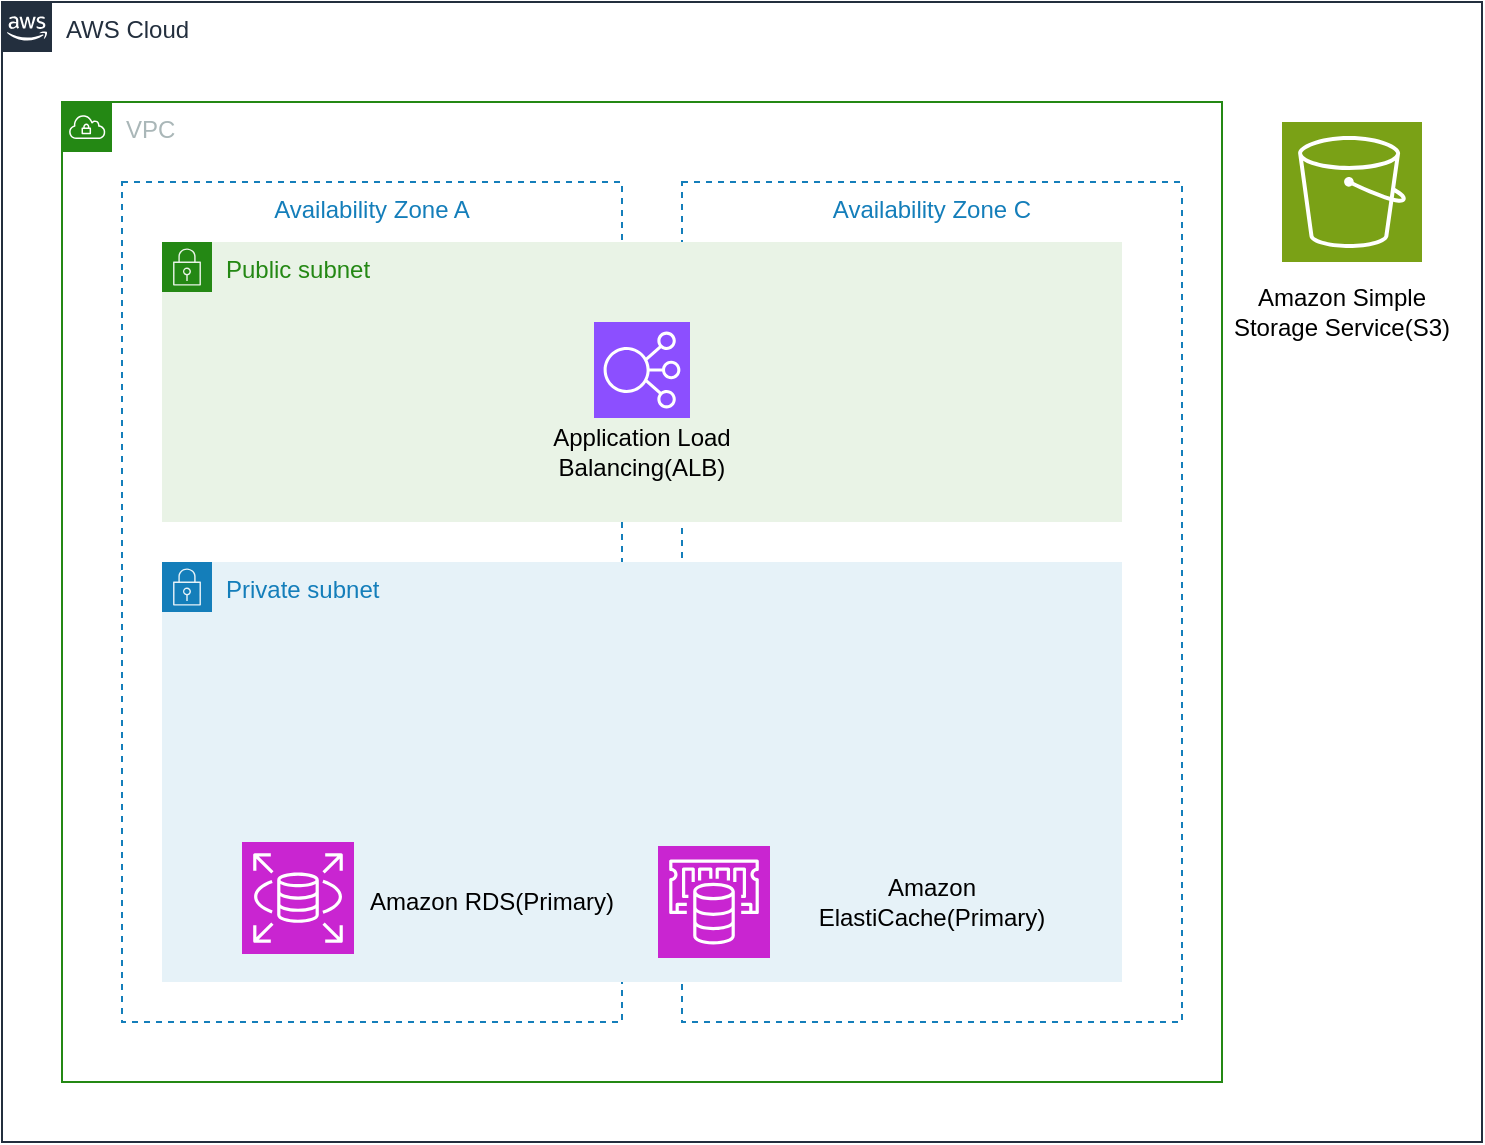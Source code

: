 <mxfile version="22.0.8" type="github">
  <diagram name="ページ1" id="VxB_GVobbM8i8LAS6BF4">
    <mxGraphModel dx="1364" dy="803" grid="1" gridSize="10" guides="1" tooltips="1" connect="1" arrows="1" fold="1" page="1" pageScale="1" pageWidth="827" pageHeight="1169" math="0" shadow="0">
      <root>
        <mxCell id="0" />
        <mxCell id="1" style="locked=1;" parent="0" />
        <mxCell id="681i_KaweEwo4j3Ua619-20" value="" style="fillColor=#dae8fc;strokeColor=#6c8ebf;dashed=1;verticalAlign=top;fontStyle=0;whiteSpace=wrap;html=1;" vertex="1" parent="1">
          <mxGeometry x="140" y="500" width="430" height="60" as="geometry" />
        </mxCell>
        <mxCell id="681i_KaweEwo4j3Ua619-1" value="AWS Cloud" style="points=[[0,0],[0.25,0],[0.5,0],[0.75,0],[1,0],[1,0.25],[1,0.5],[1,0.75],[1,1],[0.75,1],[0.5,1],[0.25,1],[0,1],[0,0.75],[0,0.5],[0,0.25]];outlineConnect=0;gradientColor=none;html=1;whiteSpace=wrap;fontSize=12;fontStyle=0;container=1;pointerEvents=0;collapsible=0;recursiveResize=0;shape=mxgraph.aws4.group;grIcon=mxgraph.aws4.group_aws_cloud_alt;strokeColor=#232F3E;fillColor=none;verticalAlign=top;align=left;spacingLeft=30;fontColor=#232F3E;dashed=0;" vertex="1" parent="1">
          <mxGeometry x="30" y="80" width="740" height="570" as="geometry" />
        </mxCell>
        <mxCell id="681i_KaweEwo4j3Ua619-15" value="" style="sketch=0;points=[[0,0,0],[0.25,0,0],[0.5,0,0],[0.75,0,0],[1,0,0],[0,1,0],[0.25,1,0],[0.5,1,0],[0.75,1,0],[1,1,0],[0,0.25,0],[0,0.5,0],[0,0.75,0],[1,0.25,0],[1,0.5,0],[1,0.75,0]];outlineConnect=0;fontColor=#232F3E;fillColor=#7AA116;strokeColor=#ffffff;dashed=0;verticalLabelPosition=bottom;verticalAlign=top;align=center;html=1;fontSize=12;fontStyle=0;aspect=fixed;shape=mxgraph.aws4.resourceIcon;resIcon=mxgraph.aws4.s3;" vertex="1" parent="681i_KaweEwo4j3Ua619-1">
          <mxGeometry x="640" y="60" width="70" height="70" as="geometry" />
        </mxCell>
        <mxCell id="681i_KaweEwo4j3Ua619-16" value="Amazon Simple Storage Service(S3)" style="text;html=1;strokeColor=none;fillColor=none;align=center;verticalAlign=middle;whiteSpace=wrap;rounded=0;" vertex="1" parent="681i_KaweEwo4j3Ua619-1">
          <mxGeometry x="610" y="140" width="120" height="30" as="geometry" />
        </mxCell>
        <mxCell id="681i_KaweEwo4j3Ua619-3" value="VPC" style="points=[[0,0],[0.25,0],[0.5,0],[0.75,0],[1,0],[1,0.25],[1,0.5],[1,0.75],[1,1],[0.75,1],[0.5,1],[0.25,1],[0,1],[0,0.75],[0,0.5],[0,0.25]];outlineConnect=0;gradientColor=none;html=1;whiteSpace=wrap;fontSize=12;fontStyle=0;container=1;pointerEvents=0;collapsible=0;recursiveResize=0;shape=mxgraph.aws4.group;grIcon=mxgraph.aws4.group_vpc;strokeColor=#248814;fillColor=none;verticalAlign=top;align=left;spacingLeft=30;fontColor=#AAB7B8;dashed=0;" vertex="1" parent="1">
          <mxGeometry x="60" y="130" width="580" height="490" as="geometry" />
        </mxCell>
        <mxCell id="681i_KaweEwo4j3Ua619-6" value="Availability Zone C" style="fillColor=none;strokeColor=#147EBA;dashed=1;verticalAlign=top;fontStyle=0;fontColor=#147EBA;whiteSpace=wrap;html=1;" vertex="1" parent="681i_KaweEwo4j3Ua619-3">
          <mxGeometry x="310" y="40" width="250" height="420" as="geometry" />
        </mxCell>
        <mxCell id="681i_KaweEwo4j3Ua619-5" value="Availability Zone A" style="fillColor=none;strokeColor=#147EBA;dashed=1;verticalAlign=top;fontStyle=0;fontColor=#147EBA;whiteSpace=wrap;html=1;" vertex="1" parent="1">
          <mxGeometry x="90" y="170" width="250" height="420" as="geometry" />
        </mxCell>
        <mxCell id="681i_KaweEwo4j3Ua619-7" value="Public subnet" style="points=[[0,0],[0.25,0],[0.5,0],[0.75,0],[1,0],[1,0.25],[1,0.5],[1,0.75],[1,1],[0.75,1],[0.5,1],[0.25,1],[0,1],[0,0.75],[0,0.5],[0,0.25]];outlineConnect=0;gradientColor=none;html=1;whiteSpace=wrap;fontSize=12;fontStyle=0;container=1;pointerEvents=0;collapsible=0;recursiveResize=0;shape=mxgraph.aws4.group;grIcon=mxgraph.aws4.group_security_group;grStroke=0;strokeColor=#248814;fillColor=#E9F3E6;verticalAlign=top;align=left;spacingLeft=30;fontColor=#248814;dashed=0;" vertex="1" parent="1">
          <mxGeometry x="110" y="200" width="480" height="140" as="geometry" />
        </mxCell>
        <mxCell id="681i_KaweEwo4j3Ua619-9" value="" style="sketch=0;points=[[0,0,0],[0.25,0,0],[0.5,0,0],[0.75,0,0],[1,0,0],[0,1,0],[0.25,1,0],[0.5,1,0],[0.75,1,0],[1,1,0],[0,0.25,0],[0,0.5,0],[0,0.75,0],[1,0.25,0],[1,0.5,0],[1,0.75,0]];outlineConnect=0;fontColor=#232F3E;fillColor=#8C4FFF;strokeColor=#ffffff;dashed=0;verticalLabelPosition=bottom;verticalAlign=top;align=center;html=1;fontSize=12;fontStyle=0;aspect=fixed;shape=mxgraph.aws4.resourceIcon;resIcon=mxgraph.aws4.elastic_load_balancing;" vertex="1" parent="681i_KaweEwo4j3Ua619-7">
          <mxGeometry x="216" y="40" width="48" height="48" as="geometry" />
        </mxCell>
        <mxCell id="681i_KaweEwo4j3Ua619-12" value="Application Load Balancing(ALB)" style="text;html=1;strokeColor=none;fillColor=none;align=center;verticalAlign=middle;whiteSpace=wrap;rounded=0;" vertex="1" parent="681i_KaweEwo4j3Ua619-7">
          <mxGeometry x="165" y="90" width="150" height="30" as="geometry" />
        </mxCell>
        <mxCell id="681i_KaweEwo4j3Ua619-8" value="Private subnet" style="points=[[0,0],[0.25,0],[0.5,0],[0.75,0],[1,0],[1,0.25],[1,0.5],[1,0.75],[1,1],[0.75,1],[0.5,1],[0.25,1],[0,1],[0,0.75],[0,0.5],[0,0.25]];outlineConnect=0;gradientColor=none;html=1;whiteSpace=wrap;fontSize=12;fontStyle=0;container=1;pointerEvents=0;collapsible=0;recursiveResize=0;shape=mxgraph.aws4.group;grIcon=mxgraph.aws4.group_security_group;grStroke=0;strokeColor=#147EBA;fillColor=#E6F2F8;verticalAlign=top;align=left;spacingLeft=30;fontColor=#147EBA;dashed=0;" vertex="1" parent="1">
          <mxGeometry x="110" y="360" width="480" height="210" as="geometry" />
        </mxCell>
        <mxCell id="681i_KaweEwo4j3Ua619-23" value="Amazon RDS(Primary)" style="text;html=1;strokeColor=none;fillColor=none;align=center;verticalAlign=middle;whiteSpace=wrap;rounded=0;" vertex="1" parent="681i_KaweEwo4j3Ua619-8">
          <mxGeometry x="100" y="155" width="130" height="30" as="geometry" />
        </mxCell>
        <mxCell id="681i_KaweEwo4j3Ua619-24" value="Amazon ElastiCache(Primary)" style="text;html=1;strokeColor=none;fillColor=none;align=center;verticalAlign=middle;whiteSpace=wrap;rounded=0;" vertex="1" parent="681i_KaweEwo4j3Ua619-8">
          <mxGeometry x="325" y="155" width="120" height="30" as="geometry" />
        </mxCell>
        <mxCell id="681i_KaweEwo4j3Ua619-21" value="" style="sketch=0;points=[[0,0,0],[0.25,0,0],[0.5,0,0],[0.75,0,0],[1,0,0],[0,1,0],[0.25,1,0],[0.5,1,0],[0.75,1,0],[1,1,0],[0,0.25,0],[0,0.5,0],[0,0.75,0],[1,0.25,0],[1,0.5,0],[1,0.75,0]];outlineConnect=0;fontColor=#232F3E;fillColor=#C925D1;strokeColor=#ffffff;dashed=0;verticalLabelPosition=bottom;verticalAlign=top;align=center;html=1;fontSize=12;fontStyle=0;aspect=fixed;shape=mxgraph.aws4.resourceIcon;resIcon=mxgraph.aws4.rds;" vertex="1" parent="1">
          <mxGeometry x="150" y="500" width="56" height="56" as="geometry" />
        </mxCell>
        <mxCell id="681i_KaweEwo4j3Ua619-22" value="" style="sketch=0;points=[[0,0,0],[0.25,0,0],[0.5,0,0],[0.75,0,0],[1,0,0],[0,1,0],[0.25,1,0],[0.5,1,0],[0.75,1,0],[1,1,0],[0,0.25,0],[0,0.5,0],[0,0.75,0],[1,0.25,0],[1,0.5,0],[1,0.75,0]];outlineConnect=0;fontColor=#232F3E;fillColor=#C925D1;strokeColor=#ffffff;dashed=0;verticalLabelPosition=bottom;verticalAlign=top;align=center;html=1;fontSize=12;fontStyle=0;aspect=fixed;shape=mxgraph.aws4.resourceIcon;resIcon=mxgraph.aws4.elasticache;" vertex="1" parent="1">
          <mxGeometry x="358" y="502" width="56" height="56" as="geometry" />
        </mxCell>
        <object label="vpc" id="681i_KaweEwo4j3Ua619-25">
          <mxCell parent="0" />
        </object>
      </root>
    </mxGraphModel>
  </diagram>
</mxfile>
